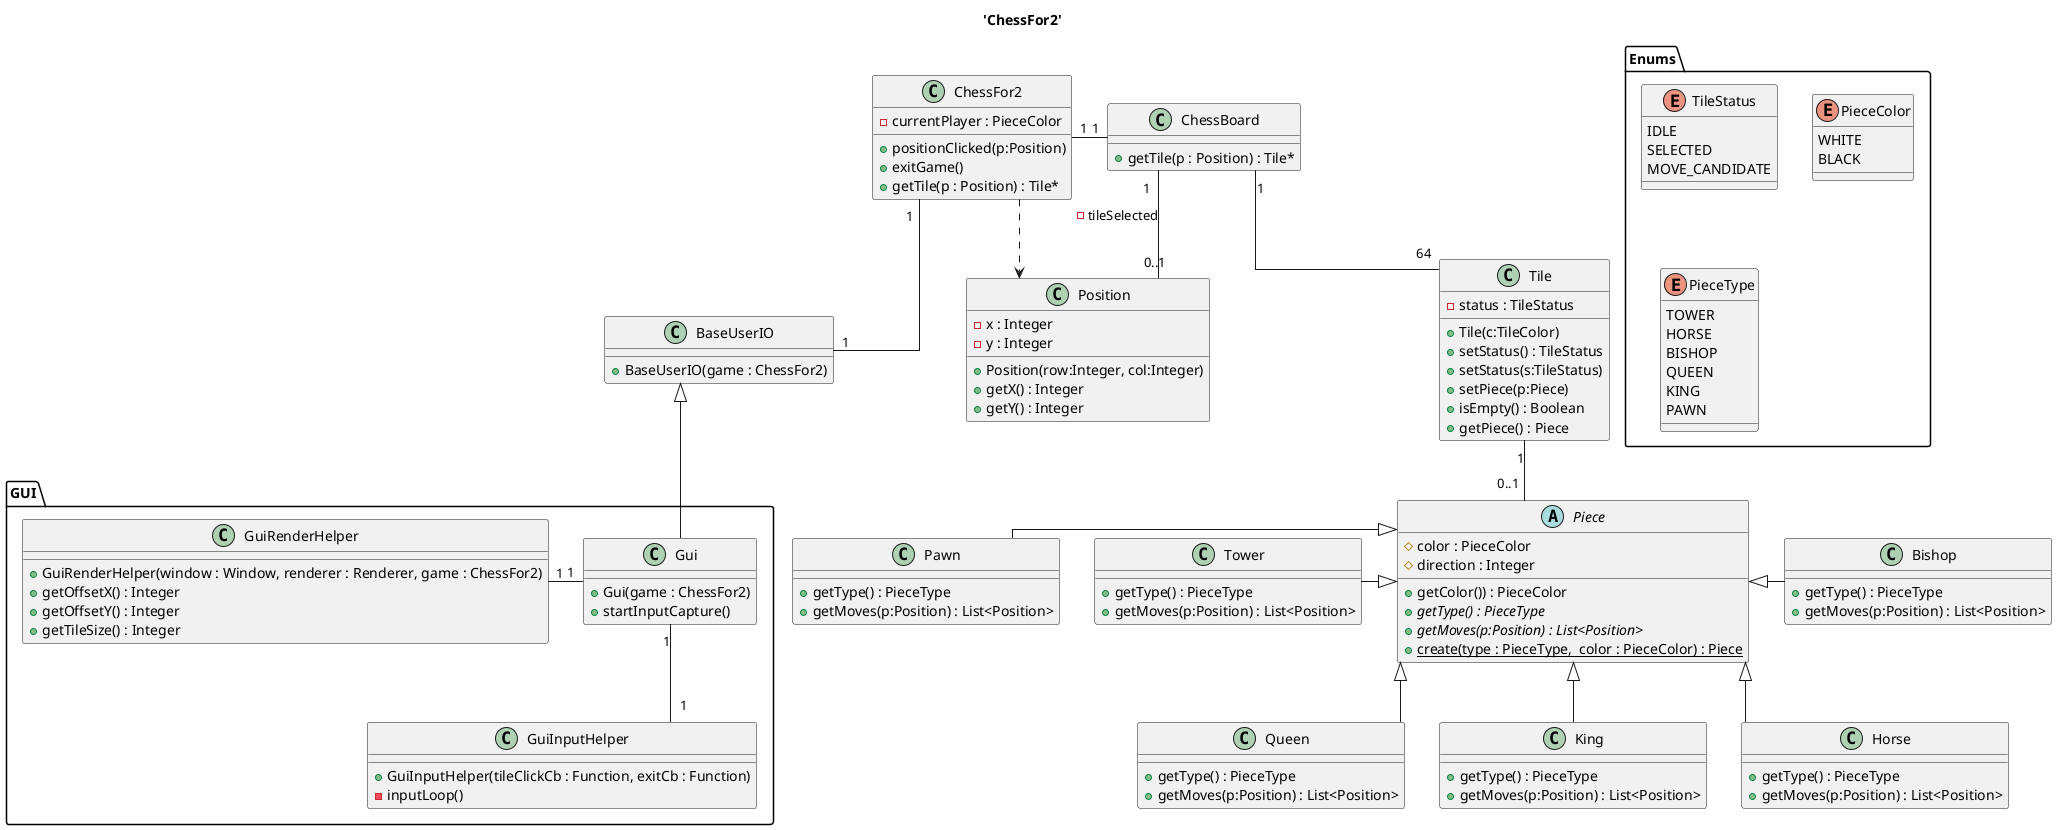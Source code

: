 @startuml 'ChessFor2'

skinparam Linetype ortho

title 'ChessFor2'

package Enums {
enum TileStatus {
    IDLE
    SELECTED
    MOVE_CANDIDATE
}

enum PieceColor {
    WHITE
    BLACK
}

enum PieceType {
    TOWER
    HORSE
    BISHOP
    QUEEN
    KING
    PAWN
}
}

class ChessFor2 {
    - currentPlayer : PieceColor
    + positionClicked(p:Position)
    + exitGame()
    + getTile(p : Position) : Tile*
}

class Tile {
    - status : TileStatus
    + Tile(c:TileColor)
    + setStatus() : TileStatus
    + setStatus(s:TileStatus)
    + setPiece(p:Piece)
    + isEmpty() : Boolean
    + getPiece() : Piece
}
Tile "1" -- "0..1" Piece

class ChessBoard {
    + getTile(p : Position) : Tile*
}
ChessFor2 "1" -right- "1" ChessBoard
ChessBoard "1" -- "64" Tile
ChessBoard "1" -- "0..1" Position : -tileSelected

class BaseUserIO {
    + BaseUserIO(game : ChessFor2)
}
ChessFor2 "1" -- "1" BaseUserIO

package GUI {
class Gui {
    + Gui(game : ChessFor2)
    + startInputCapture()
}
BaseUserIO <|-- Gui

class GuiRenderHelper {
    + GuiRenderHelper(window : Window, renderer : Renderer, game : ChessFor2)
    + getOffsetX() : Integer
    + getOffsetY() : Integer
    + getTileSize() : Integer
}
Gui "1" -left- "1" GuiRenderHelper
class GuiInputHelper {
    + GuiInputHelper(tileClickCb : Function, exitCb : Function)
    - inputLoop()
}
Gui "1" -down- "1" GuiInputHelper
}

abstract Piece {
    # color : PieceColor
    # direction : Integer
    + getColor()) : PieceColor
    + {abstract} getType() : PieceType
    + {abstract} getMoves(p:Position) : List<Position>
    + {static} create(type : PieceType,  color : PieceColor) : Piece
}

class Pawn {
    + getType() : PieceType
    + getMoves(p:Position) : List<Position>
}
Piece <|-left- Pawn

class Tower {
    + getType() : PieceType
    + getMoves(p:Position) : List<Position>
}
Piece <|-left- Tower

class Horse {
    + getType() : PieceType
    + getMoves(p:Position) : List<Position>
}
Piece <|-down- Horse

class Bishop {
    + getType() : PieceType
    + getMoves(p:Position) : List<Position>
}
Piece <|-right- Bishop

class Queen {
    + getType() : PieceType
    + getMoves(p:Position) : List<Position>
}
Piece <|-down- Queen

class King {
    + getType() : PieceType
    + getMoves(p:Position) : List<Position>
}
Piece <|-down- King

class Position {
    - x : Integer
    - y : Integer
    + Position(row:Integer, col:Integer)
    + getX() : Integer
    + getY() : Integer
}

ChessFor2 ..> Position


@enduml
